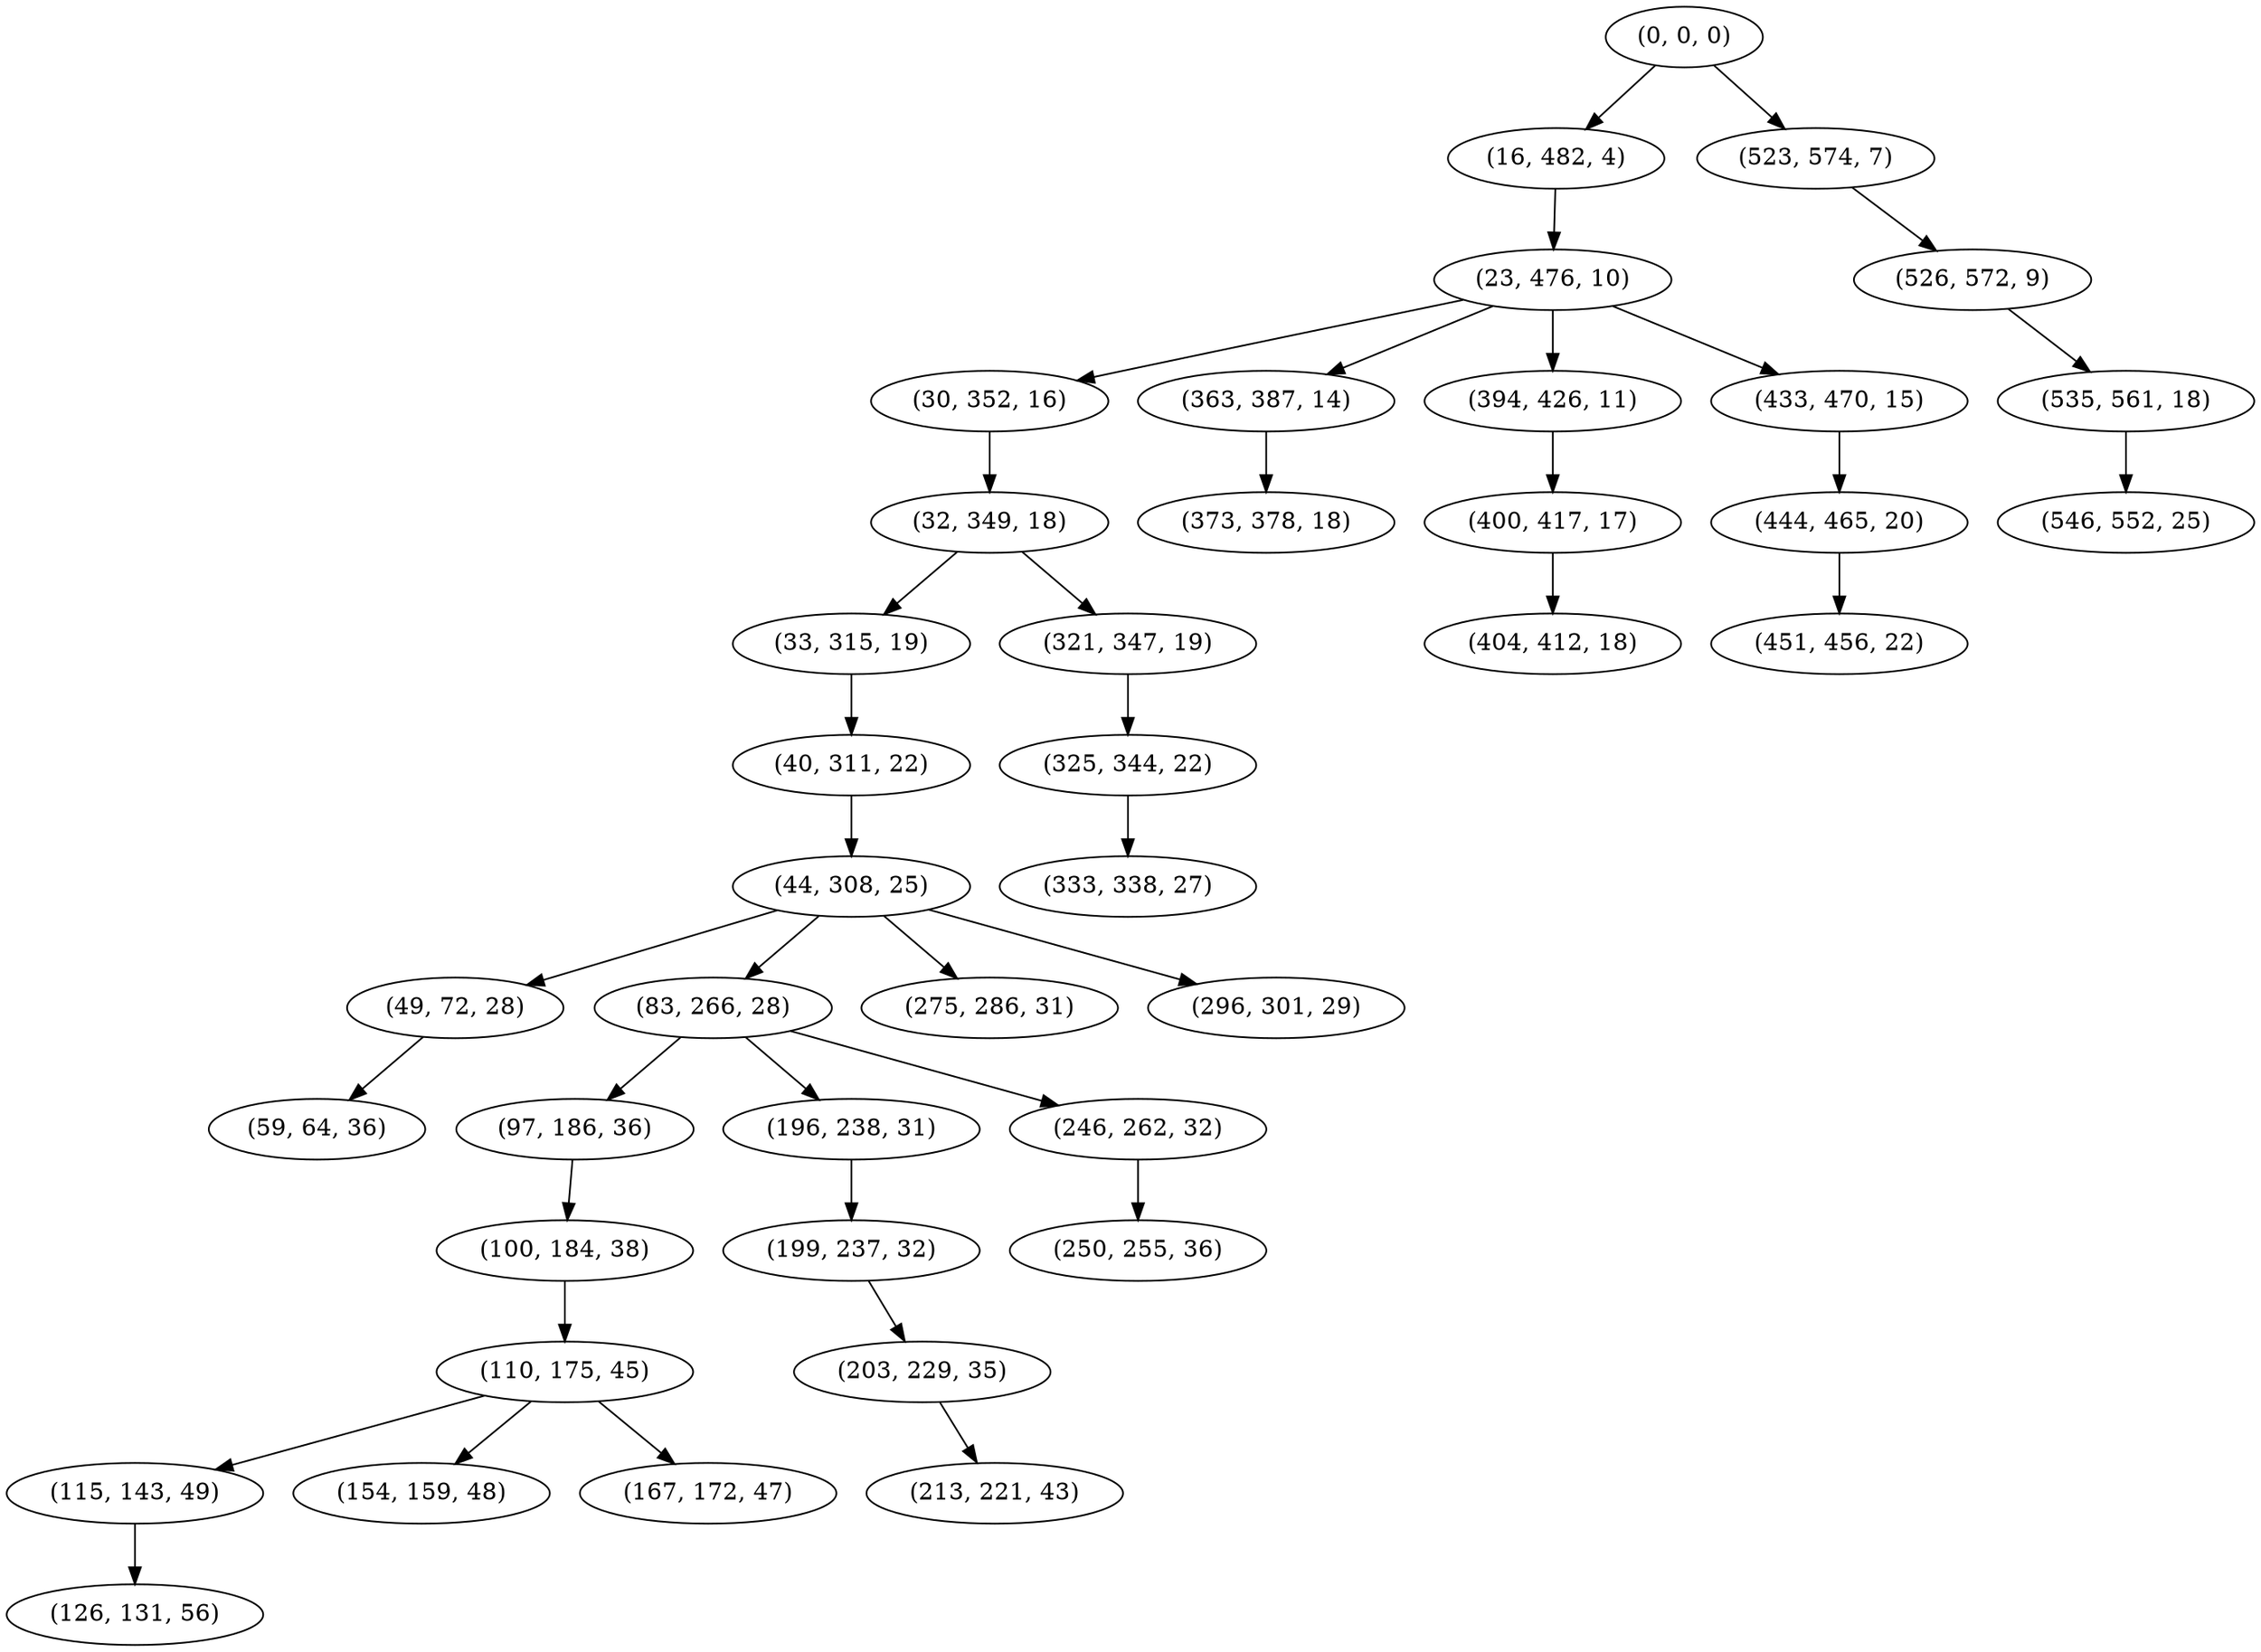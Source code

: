 digraph tree {
    "(0, 0, 0)";
    "(16, 482, 4)";
    "(23, 476, 10)";
    "(30, 352, 16)";
    "(32, 349, 18)";
    "(33, 315, 19)";
    "(40, 311, 22)";
    "(44, 308, 25)";
    "(49, 72, 28)";
    "(59, 64, 36)";
    "(83, 266, 28)";
    "(97, 186, 36)";
    "(100, 184, 38)";
    "(110, 175, 45)";
    "(115, 143, 49)";
    "(126, 131, 56)";
    "(154, 159, 48)";
    "(167, 172, 47)";
    "(196, 238, 31)";
    "(199, 237, 32)";
    "(203, 229, 35)";
    "(213, 221, 43)";
    "(246, 262, 32)";
    "(250, 255, 36)";
    "(275, 286, 31)";
    "(296, 301, 29)";
    "(321, 347, 19)";
    "(325, 344, 22)";
    "(333, 338, 27)";
    "(363, 387, 14)";
    "(373, 378, 18)";
    "(394, 426, 11)";
    "(400, 417, 17)";
    "(404, 412, 18)";
    "(433, 470, 15)";
    "(444, 465, 20)";
    "(451, 456, 22)";
    "(523, 574, 7)";
    "(526, 572, 9)";
    "(535, 561, 18)";
    "(546, 552, 25)";
    "(0, 0, 0)" -> "(16, 482, 4)";
    "(0, 0, 0)" -> "(523, 574, 7)";
    "(16, 482, 4)" -> "(23, 476, 10)";
    "(23, 476, 10)" -> "(30, 352, 16)";
    "(23, 476, 10)" -> "(363, 387, 14)";
    "(23, 476, 10)" -> "(394, 426, 11)";
    "(23, 476, 10)" -> "(433, 470, 15)";
    "(30, 352, 16)" -> "(32, 349, 18)";
    "(32, 349, 18)" -> "(33, 315, 19)";
    "(32, 349, 18)" -> "(321, 347, 19)";
    "(33, 315, 19)" -> "(40, 311, 22)";
    "(40, 311, 22)" -> "(44, 308, 25)";
    "(44, 308, 25)" -> "(49, 72, 28)";
    "(44, 308, 25)" -> "(83, 266, 28)";
    "(44, 308, 25)" -> "(275, 286, 31)";
    "(44, 308, 25)" -> "(296, 301, 29)";
    "(49, 72, 28)" -> "(59, 64, 36)";
    "(83, 266, 28)" -> "(97, 186, 36)";
    "(83, 266, 28)" -> "(196, 238, 31)";
    "(83, 266, 28)" -> "(246, 262, 32)";
    "(97, 186, 36)" -> "(100, 184, 38)";
    "(100, 184, 38)" -> "(110, 175, 45)";
    "(110, 175, 45)" -> "(115, 143, 49)";
    "(110, 175, 45)" -> "(154, 159, 48)";
    "(110, 175, 45)" -> "(167, 172, 47)";
    "(115, 143, 49)" -> "(126, 131, 56)";
    "(196, 238, 31)" -> "(199, 237, 32)";
    "(199, 237, 32)" -> "(203, 229, 35)";
    "(203, 229, 35)" -> "(213, 221, 43)";
    "(246, 262, 32)" -> "(250, 255, 36)";
    "(321, 347, 19)" -> "(325, 344, 22)";
    "(325, 344, 22)" -> "(333, 338, 27)";
    "(363, 387, 14)" -> "(373, 378, 18)";
    "(394, 426, 11)" -> "(400, 417, 17)";
    "(400, 417, 17)" -> "(404, 412, 18)";
    "(433, 470, 15)" -> "(444, 465, 20)";
    "(444, 465, 20)" -> "(451, 456, 22)";
    "(523, 574, 7)" -> "(526, 572, 9)";
    "(526, 572, 9)" -> "(535, 561, 18)";
    "(535, 561, 18)" -> "(546, 552, 25)";
}
